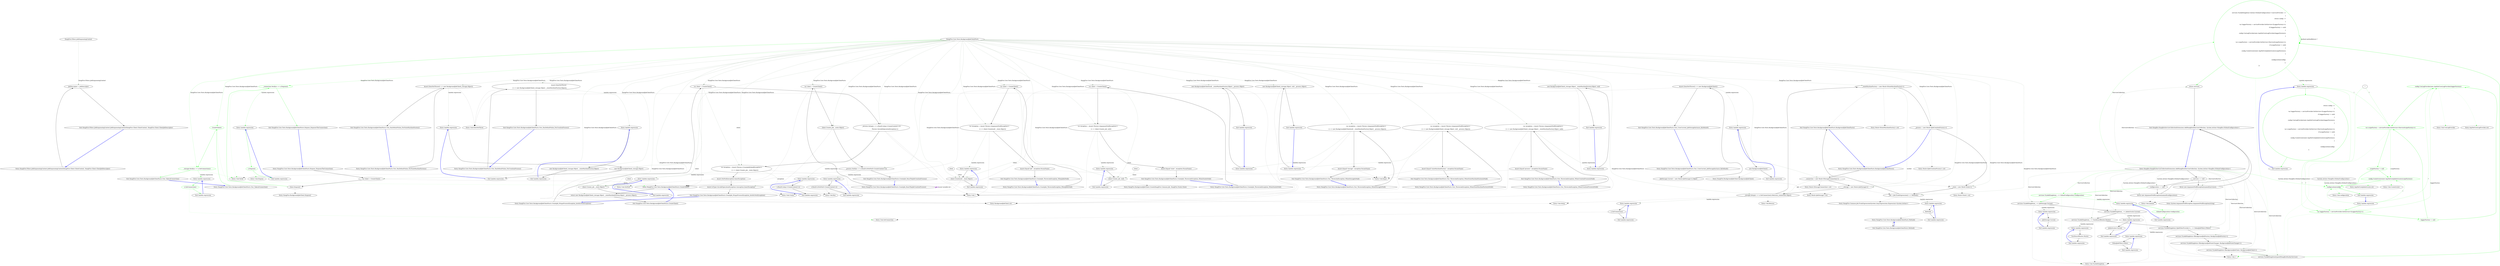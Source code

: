 digraph  {
n3 [label="HangFire.Filters.JobEnqueueingContext", span=""];
n0 [label="Entry HangFire.Filters.JobEnqueueingContext.JobEnqueueingContext(HangFire.Client.ClientContext, HangFire.Client.ClientJobDescriptor)", span="6-6", cluster="HangFire.Filters.JobEnqueueingContext.JobEnqueueingContext(HangFire.Client.ClientContext, HangFire.Client.ClientJobDescriptor)"];
n1 [label="JobDescriptor = jobDescriptor", span="11-11", cluster="HangFire.Filters.JobEnqueueingContext.JobEnqueueingContext(HangFire.Client.ClientContext, HangFire.Client.ClientJobDescriptor)"];
n2 [label="Exit HangFire.Filters.JobEnqueueingContext.JobEnqueueingContext(HangFire.Client.ClientContext, HangFire.Client.ClientJobDescriptor)", span="6-6", cluster="HangFire.Filters.JobEnqueueingContext.JobEnqueueingContext(HangFire.Client.ClientContext, HangFire.Client.ClientJobDescriptor)"];
m0_13 [label="Entry Mock<IStateMachineFactory>.cstr", span="", cluster="Mock<IStateMachineFactory>.cstr", file="HangfireApplicationBuilderExtensions.cs"];
m0_89 [label="Entry HangFire.Core.Tests.BackgroundJobClientFacts.CreateJob_ThrowsAnException_WhenJobIsNull()", span="96-96", cluster="HangFire.Core.Tests.BackgroundJobClientFacts.CreateJob_ThrowsAnException_WhenJobIsNull()", file="HangfireApplicationBuilderExtensions.cs"];
m0_90 [label="var client = CreateClient()", span="98-98", cluster="HangFire.Core.Tests.BackgroundJobClientFacts.CreateJob_ThrowsAnException_WhenJobIsNull()", file="HangfireApplicationBuilderExtensions.cs"];
m0_91 [label="var exception = Assert.Throws<ArgumentNullException>(\r\n                () => client.Create(null, _state.Object))", span="100-101", cluster="HangFire.Core.Tests.BackgroundJobClientFacts.CreateJob_ThrowsAnException_WhenJobIsNull()", file="HangfireApplicationBuilderExtensions.cs"];
m0_92 [label="Assert.Equal(''job'', exception.ParamName)", span="103-103", cluster="HangFire.Core.Tests.BackgroundJobClientFacts.CreateJob_ThrowsAnException_WhenJobIsNull()", file="HangfireApplicationBuilderExtensions.cs"];
m0_93 [label="Exit HangFire.Core.Tests.BackgroundJobClientFacts.CreateJob_ThrowsAnException_WhenJobIsNull()", span="96-96", cluster="HangFire.Core.Tests.BackgroundJobClientFacts.CreateJob_ThrowsAnException_WhenJobIsNull()", file="HangfireApplicationBuilderExtensions.cs"];
m0_49 [label="Entry HangFire.Core.Tests.BackgroundJobClientFacts.Ctor_UsesCurrent_JobStorageInstance_ByDefault()", span="60-60", cluster="HangFire.Core.Tests.BackgroundJobClientFacts.Ctor_UsesCurrent_JobStorageInstance_ByDefault()", file="HangfireApplicationBuilderExtensions.cs"];
m0_50 [label="JobStorage.Current = new Mock<JobStorage>().Object", span="62-62", cluster="HangFire.Core.Tests.BackgroundJobClientFacts.Ctor_UsesCurrent_JobStorageInstance_ByDefault()", file="HangfireApplicationBuilderExtensions.cs"];
m0_51 [label="Assert.DoesNotThrow(() => new BackgroundJobClient())", span="63-63", cluster="HangFire.Core.Tests.BackgroundJobClientFacts.Ctor_UsesCurrent_JobStorageInstance_ByDefault()", file="HangfireApplicationBuilderExtensions.cs"];
m0_52 [label="Exit HangFire.Core.Tests.BackgroundJobClientFacts.Ctor_UsesCurrent_JobStorageInstance_ByDefault()", span="60-60", cluster="HangFire.Core.Tests.BackgroundJobClientFacts.Ctor_UsesCurrent_JobStorageInstance_ByDefault()", file="HangfireApplicationBuilderExtensions.cs"];
m0_30 [label="Entry Unk.Equal", span="", cluster="Unk.Equal", file="HangfireApplicationBuilderExtensions.cs"];
m0_70 [label="Entry HangFire.Core.Tests.BackgroundJobClientFacts.Ctor_TakesAConnection()", span="80-80", cluster="HangFire.Core.Tests.BackgroundJobClientFacts.Ctor_TakesAConnection()", file="HangfireApplicationBuilderExtensions.cs"];
m0_71 [label="CreateClient()", span="82-82", cluster="HangFire.Core.Tests.BackgroundJobClientFacts.Ctor_TakesAConnection()", color=green, community=0, file="HangfireApplicationBuilderExtensions.cs"];
m0_72 [label="_storage.Verify(x => x.GetConnection())", span="83-83", cluster="HangFire.Core.Tests.BackgroundJobClientFacts.Ctor_TakesAConnection()", color=green, community=0, file="HangfireApplicationBuilderExtensions.cs"];
m0_73 [label="Exit HangFire.Core.Tests.BackgroundJobClientFacts.Ctor_TakesAConnection()", span="80-80", cluster="HangFire.Core.Tests.BackgroundJobClientFacts.Ctor_TakesAConnection()", file="HangfireApplicationBuilderExtensions.cs"];
m0_9 [label="Entry Mock<IStorageConnection>.cstr", span="", cluster="Mock<IStorageConnection>.cstr", file="HangfireApplicationBuilderExtensions.cs"];
m0_14 [label="Entry Mock<IJobCreationProcess>.cstr", span="", cluster="Mock<IJobCreationProcess>.cstr", file="HangfireApplicationBuilderExtensions.cs"];
m0_116 [label="Entry HangFire.Core.Tests.BackgroundJobClientFacts.CreateJob_WrapsProcessException_IntoItsOwnException()", span="128-128", cluster="HangFire.Core.Tests.BackgroundJobClientFacts.CreateJob_WrapsProcessException_IntoItsOwnException()", file="HangfireApplicationBuilderExtensions.cs"];
m0_117 [label="var client = CreateClient()", span="130-130", cluster="HangFire.Core.Tests.BackgroundJobClientFacts.CreateJob_WrapsProcessException_IntoItsOwnException()", file="HangfireApplicationBuilderExtensions.cs"];
m0_118 [label="_process.Setup(x => x.Run(It.IsAny<CreateContext>()))\r\n                .Throws<InvalidOperationException>()", span="131-132", cluster="HangFire.Core.Tests.BackgroundJobClientFacts.CreateJob_WrapsProcessException_IntoItsOwnException()", file="HangfireApplicationBuilderExtensions.cs"];
m0_119 [label="var exception = Assert.Throws<CreateJobFailedException>(\r\n                () => client.Create(_job, _state.Object))", span="134-135", cluster="HangFire.Core.Tests.BackgroundJobClientFacts.CreateJob_WrapsProcessException_IntoItsOwnException()", file="HangfireApplicationBuilderExtensions.cs"];
m0_120 [label="Assert.NotNull(exception.InnerException)", span="137-137", cluster="HangFire.Core.Tests.BackgroundJobClientFacts.CreateJob_WrapsProcessException_IntoItsOwnException()", file="HangfireApplicationBuilderExtensions.cs"];
m0_121 [label="Assert.IsType<InvalidOperationException>(exception.InnerException)", span="138-138", cluster="HangFire.Core.Tests.BackgroundJobClientFacts.CreateJob_WrapsProcessException_IntoItsOwnException()", file="HangfireApplicationBuilderExtensions.cs"];
m0_122 [label="Exit HangFire.Core.Tests.BackgroundJobClientFacts.CreateJob_WrapsProcessException_IntoItsOwnException()", span="128-128", cluster="HangFire.Core.Tests.BackgroundJobClientFacts.CreateJob_WrapsProcessException_IntoItsOwnException()", file="HangfireApplicationBuilderExtensions.cs"];
m0_53 [label="Entry Unk.DoesNotThrow", span="", cluster="Unk.DoesNotThrow", file="HangfireApplicationBuilderExtensions.cs"];
m0_115 [label="Entry Unk.Run", span="", cluster="Unk.Run", file="HangfireApplicationBuilderExtensions.cs"];
m0_57 [label="Entry HangFire.BackgroundJobClient.BackgroundJobClient()", span="39-39", cluster="HangFire.BackgroundJobClient.BackgroundJobClient()", file="HangfireApplicationBuilderExtensions.cs"];
m0_106 [label="Entry HangFire.BackgroundJobClient.Create(HangFire.Common.Job, HangFire.States.State)", span="81-81", cluster="HangFire.BackgroundJobClient.Create(HangFire.Common.Job, HangFire.States.State)", file="HangfireApplicationBuilderExtensions.cs"];
m0_98 [label="Entry HangFire.Core.Tests.BackgroundJobClientFacts.CreateJob_ThrowsAnException_WhenStateIsNull()", span="107-107", cluster="HangFire.Core.Tests.BackgroundJobClientFacts.CreateJob_ThrowsAnException_WhenStateIsNull()", file="HangfireApplicationBuilderExtensions.cs"];
m0_99 [label="var client = CreateClient()", span="109-109", cluster="HangFire.Core.Tests.BackgroundJobClientFacts.CreateJob_ThrowsAnException_WhenStateIsNull()", file="HangfireApplicationBuilderExtensions.cs"];
m0_100 [label="var exception = Assert.Throws<ArgumentNullException>(\r\n                () => client.Create(_job, null))", span="111-112", cluster="HangFire.Core.Tests.BackgroundJobClientFacts.CreateJob_ThrowsAnException_WhenStateIsNull()", file="HangfireApplicationBuilderExtensions.cs"];
m0_101 [label="Assert.Equal(''state'', exception.ParamName)", span="114-114", cluster="HangFire.Core.Tests.BackgroundJobClientFacts.CreateJob_ThrowsAnException_WhenStateIsNull()", file="HangfireApplicationBuilderExtensions.cs"];
m0_102 [label="Exit HangFire.Core.Tests.BackgroundJobClientFacts.CreateJob_ThrowsAnException_WhenStateIsNull()", span="107-107", cluster="HangFire.Core.Tests.BackgroundJobClientFacts.CreateJob_ThrowsAnException_WhenStateIsNull()", file="HangfireApplicationBuilderExtensions.cs"];
m0_29 [label="Entry Unk.>", span="", cluster="Unk.>", file="HangfireApplicationBuilderExtensions.cs"];
m0_84 [label="Entry HangFire.BackgroundJobClient.Dispose()", span="103-103", cluster="HangFire.BackgroundJobClient.Dispose()", file="HangfireApplicationBuilderExtensions.cs"];
m0_20 [label="Entry Unk.GetConnection", span="", cluster="Unk.GetConnection", file="HangfireApplicationBuilderExtensions.cs"];
m0_79 [label="Entry HangFire.Core.Tests.BackgroundJobClientFacts.Dispose_DisposesTheConnection()", span="87-87", cluster="HangFire.Core.Tests.BackgroundJobClientFacts.Dispose_DisposesTheConnection()", file="HangfireApplicationBuilderExtensions.cs"];
m0_82 [label="_connection.Verify(x => x.Dispose())", span="92-92", cluster="HangFire.Core.Tests.BackgroundJobClientFacts.Dispose_DisposesTheConnection()", color=green, community=0, file="HangfireApplicationBuilderExtensions.cs"];
m0_81 [label="client.Dispose()", span="90-90", cluster="HangFire.Core.Tests.BackgroundJobClientFacts.Dispose_DisposesTheConnection()", file="HangfireApplicationBuilderExtensions.cs"];
m0_80 [label="var client = CreateClient()", span="89-89", cluster="HangFire.Core.Tests.BackgroundJobClientFacts.Dispose_DisposesTheConnection()", file="HangfireApplicationBuilderExtensions.cs"];
m0_83 [label="Exit HangFire.Core.Tests.BackgroundJobClientFacts.Dispose_DisposesTheConnection()", span="87-87", cluster="HangFire.Core.Tests.BackgroundJobClientFacts.Dispose_DisposesTheConnection()", file="HangfireApplicationBuilderExtensions.cs"];
m0_123 [label="Entry Unk.NotNull", span="", cluster="Unk.NotNull", file="HangfireApplicationBuilderExtensions.cs"];
m0_7 [label="_job = Job.FromExpression(() => Method())", span="29-29", cluster="HangFire.Core.Tests.BackgroundJobClientFacts.BackgroundJobClientFacts()", file="HangfireApplicationBuilderExtensions.cs"];
m0_15 [label="Entry Mock<State>.cstr", span="", cluster="Mock<State>.cstr", file="HangfireApplicationBuilderExtensions.cs"];
m0_11 [label="Entry Unk.Setup", span="", cluster="Unk.Setup", file="HangfireApplicationBuilderExtensions.cs"];
m0_88 [label="Entry Unk.Dispose", span="", cluster="Unk.Dispose", file="HangfireApplicationBuilderExtensions.cs"];
m0_58 [label="Entry HangFire.Core.Tests.BackgroundJobClientFacts.Ctor_HasDefaultValue_ForStateMachineFactory()", span="67-67", cluster="HangFire.Core.Tests.BackgroundJobClientFacts.Ctor_HasDefaultValue_ForStateMachineFactory()", file="HangfireApplicationBuilderExtensions.cs"];
m0_59 [label="Assert.DoesNotThrow(() => new BackgroundJobClient(_storage.Object))", span="69-69", cluster="HangFire.Core.Tests.BackgroundJobClientFacts.Ctor_HasDefaultValue_ForStateMachineFactory()", file="HangfireApplicationBuilderExtensions.cs"];
m0_60 [label="Exit HangFire.Core.Tests.BackgroundJobClientFacts.Ctor_HasDefaultValue_ForStateMachineFactory()", span="67-67", cluster="HangFire.Core.Tests.BackgroundJobClientFacts.Ctor_HasDefaultValue_ForStateMachineFactory()", file="HangfireApplicationBuilderExtensions.cs"];
m0_74 [label="Entry HangFire.Core.Tests.BackgroundJobClientFacts.CreateClient()", span="145-145", cluster="HangFire.Core.Tests.BackgroundJobClientFacts.CreateClient()", file="HangfireApplicationBuilderExtensions.cs"];
m0_131 [label="return new BackgroundJobClient(_storage.Object, _stateMachineFactory.Object, _process.Object);", span="147-147", cluster="HangFire.Core.Tests.BackgroundJobClientFacts.CreateClient()", file="HangfireApplicationBuilderExtensions.cs"];
m0_132 [label="Exit HangFire.Core.Tests.BackgroundJobClientFacts.CreateClient()", span="145-145", cluster="HangFire.Core.Tests.BackgroundJobClientFacts.CreateClient()", file="HangfireApplicationBuilderExtensions.cs"];
m0_64 [label="Entry HangFire.Core.Tests.BackgroundJobClientFacts.Ctor_HasDefaultValue_ForCreationProcess()", span="73-73", cluster="HangFire.Core.Tests.BackgroundJobClientFacts.Ctor_HasDefaultValue_ForCreationProcess()", file="HangfireApplicationBuilderExtensions.cs"];
m0_65 [label="Assert.DoesNotThrow(\r\n                () => new BackgroundJobClient(_storage.Object, _stateMachineFactory.Object))", span="75-76", cluster="HangFire.Core.Tests.BackgroundJobClientFacts.Ctor_HasDefaultValue_ForCreationProcess()", file="HangfireApplicationBuilderExtensions.cs"];
m0_66 [label="Exit HangFire.Core.Tests.BackgroundJobClientFacts.Ctor_HasDefaultValue_ForCreationProcess()", span="73-73", cluster="HangFire.Core.Tests.BackgroundJobClientFacts.Ctor_HasDefaultValue_ForCreationProcess()", file="HangfireApplicationBuilderExtensions.cs"];
m0_54 [label="Entry lambda expression", span="63-63", cluster="lambda expression", file="HangfireApplicationBuilderExtensions.cs"];
m0_76 [label="Entry lambda expression", span="83-83", cluster="lambda expression", file="HangfireApplicationBuilderExtensions.cs"];
m0_77 [label="x.GetConnection()", span="83-83", cluster="lambda expression", color=green, community=0, file="HangfireApplicationBuilderExtensions.cs"];
m0_78 [label="Exit lambda expression", span="83-83", cluster="lambda expression", file="HangfireApplicationBuilderExtensions.cs"];
m0_85 [label="Entry lambda expression", span="92-92", cluster="lambda expression", file="HangfireApplicationBuilderExtensions.cs"];
m0_86 [label="x.Dispose()", span="92-92", cluster="lambda expression", color=green, community=0, file="HangfireApplicationBuilderExtensions.cs"];
m0_87 [label="Exit lambda expression", span="92-92", cluster="lambda expression", file="HangfireApplicationBuilderExtensions.cs"];
m0_32 [label="new BackgroundJobClient(null, _stateMachineFactory.Object, _process.Object)", span="36-36", cluster="lambda expression", file="HangfireApplicationBuilderExtensions.cs"];
m0_40 [label="new BackgroundJobClient(_storage.Object, null, _process.Object)", span="45-45", cluster="lambda expression", file="HangfireApplicationBuilderExtensions.cs"];
m0_47 [label="new BackgroundJobClient(_storage.Object, _stateMachineFactory.Object, null)", span="54-54", cluster="lambda expression", file="HangfireApplicationBuilderExtensions.cs"];
m0_62 [label="new BackgroundJobClient(_storage.Object)", span="69-69", cluster="lambda expression", file="HangfireApplicationBuilderExtensions.cs"];
m0_68 [label="new BackgroundJobClient(_storage.Object, _stateMachineFactory.Object)", span="76-76", cluster="lambda expression", file="HangfireApplicationBuilderExtensions.cs"];
m0_95 [label="client.Create(null, _state.Object)", span="101-101", cluster="lambda expression", file="HangfireApplicationBuilderExtensions.cs"];
m0_104 [label="client.Create(_job, null)", span="112-112", cluster="lambda expression", file="HangfireApplicationBuilderExtensions.cs"];
m0_128 [label="client.Create(_job, _state.Object)", span="135-135", cluster="lambda expression", file="HangfireApplicationBuilderExtensions.cs"];
m0_18 [label="x.GetConnection()", span="23-23", cluster="lambda expression", file="HangfireApplicationBuilderExtensions.cs"];
m0_17 [label="Entry lambda expression", span="23-23", cluster="lambda expression", file="HangfireApplicationBuilderExtensions.cs"];
m0_21 [label="Entry lambda expression", span="29-29", cluster="lambda expression", file="HangfireApplicationBuilderExtensions.cs"];
m0_31 [label="Entry lambda expression", span="36-36", cluster="lambda expression", file="HangfireApplicationBuilderExtensions.cs"];
m0_33 [label="Exit lambda expression", span="36-36", cluster="lambda expression", file="HangfireApplicationBuilderExtensions.cs"];
m0_39 [label="Entry lambda expression", span="45-45", cluster="lambda expression", file="HangfireApplicationBuilderExtensions.cs"];
m0_41 [label="Exit lambda expression", span="45-45", cluster="lambda expression", file="HangfireApplicationBuilderExtensions.cs"];
m0_46 [label="Entry lambda expression", span="54-54", cluster="lambda expression", file="HangfireApplicationBuilderExtensions.cs"];
m0_48 [label="Exit lambda expression", span="54-54", cluster="lambda expression", file="HangfireApplicationBuilderExtensions.cs"];
m0_61 [label="Entry lambda expression", span="69-69", cluster="lambda expression", file="HangfireApplicationBuilderExtensions.cs"];
m0_63 [label="Exit lambda expression", span="69-69", cluster="lambda expression", file="HangfireApplicationBuilderExtensions.cs"];
m0_67 [label="Entry lambda expression", span="76-76", cluster="lambda expression", file="HangfireApplicationBuilderExtensions.cs"];
m0_69 [label="Exit lambda expression", span="76-76", cluster="lambda expression", file="HangfireApplicationBuilderExtensions.cs"];
m0_94 [label="Entry lambda expression", span="101-101", cluster="lambda expression", file="HangfireApplicationBuilderExtensions.cs"];
m0_96 [label="Exit lambda expression", span="101-101", cluster="lambda expression", file="HangfireApplicationBuilderExtensions.cs"];
m0_103 [label="Entry lambda expression", span="112-112", cluster="lambda expression", file="HangfireApplicationBuilderExtensions.cs"];
m0_105 [label="Exit lambda expression", span="112-112", cluster="lambda expression", file="HangfireApplicationBuilderExtensions.cs"];
m0_112 [label="Entry lambda expression", span="124-124", cluster="lambda expression", file="HangfireApplicationBuilderExtensions.cs"];
m0_124 [label="Entry lambda expression", span="131-131", cluster="lambda expression", file="HangfireApplicationBuilderExtensions.cs"];
m0_127 [label="Entry lambda expression", span="135-135", cluster="lambda expression", file="HangfireApplicationBuilderExtensions.cs"];
m0_129 [label="Exit lambda expression", span="135-135", cluster="lambda expression", file="HangfireApplicationBuilderExtensions.cs"];
m0_19 [label="Exit lambda expression", span="23-23", cluster="lambda expression", file="HangfireApplicationBuilderExtensions.cs"];
m0_23 [label="Exit lambda expression", span="29-29", cluster="lambda expression", file="HangfireApplicationBuilderExtensions.cs"];
m0_22 [label="Method()", span="29-29", cluster="lambda expression", file="HangfireApplicationBuilderExtensions.cs"];
m0_113 [label="x.Run(It.IsNotNull<CreateContext>())", span="124-124", cluster="lambda expression", file="HangfireApplicationBuilderExtensions.cs"];
m0_125 [label="x.Run(It.IsAny<CreateContext>())", span="131-131", cluster="lambda expression", file="HangfireApplicationBuilderExtensions.cs"];
m0_114 [label="Exit lambda expression", span="124-124", cluster="lambda expression", file="HangfireApplicationBuilderExtensions.cs"];
m0_126 [label="Exit lambda expression", span="131-131", cluster="lambda expression", file="HangfireApplicationBuilderExtensions.cs"];
m0_55 [label="new BackgroundJobClient()", span="63-63", cluster="lambda expression", file="HangfireApplicationBuilderExtensions.cs"];
m0_56 [label="Exit lambda expression", span="63-63", cluster="lambda expression", file="HangfireApplicationBuilderExtensions.cs"];
m0_42 [label="Entry HangFire.Core.Tests.BackgroundJobClientFacts.Ctor_ThrowsAnException_WhenCreationProcessIsNull()", span="51-51", cluster="HangFire.Core.Tests.BackgroundJobClientFacts.Ctor_ThrowsAnException_WhenCreationProcessIsNull()", file="HangfireApplicationBuilderExtensions.cs"];
m0_43 [label="var exception = Assert.Throws<ArgumentNullException>(\r\n                () => new BackgroundJobClient(_storage.Object, _stateMachineFactory.Object, null))", span="53-54", cluster="HangFire.Core.Tests.BackgroundJobClientFacts.Ctor_ThrowsAnException_WhenCreationProcessIsNull()", file="HangfireApplicationBuilderExtensions.cs"];
m0_44 [label="Assert.Equal(''process'', exception.ParamName)", span="56-56", cluster="HangFire.Core.Tests.BackgroundJobClientFacts.Ctor_ThrowsAnException_WhenCreationProcessIsNull()", file="HangfireApplicationBuilderExtensions.cs"];
m0_45 [label="Exit HangFire.Core.Tests.BackgroundJobClientFacts.Ctor_ThrowsAnException_WhenCreationProcessIsNull()", span="51-51", cluster="HangFire.Core.Tests.BackgroundJobClientFacts.Ctor_ThrowsAnException_WhenCreationProcessIsNull()", file="HangfireApplicationBuilderExtensions.cs"];
m0_24 [label="Entry HangFire.Core.Tests.BackgroundJobClientFacts.Method()", span="141-141", cluster="HangFire.Core.Tests.BackgroundJobClientFacts.Method()", file="HangfireApplicationBuilderExtensions.cs"];
m0_130 [label="Exit HangFire.Core.Tests.BackgroundJobClientFacts.Method()", span="141-141", cluster="HangFire.Core.Tests.BackgroundJobClientFacts.Method()", file="HangfireApplicationBuilderExtensions.cs"];
m0_25 [label="Entry HangFire.Core.Tests.BackgroundJobClientFacts.Ctor_ThrowsAnException_WhenStorageIsNull()", span="33-33", cluster="HangFire.Core.Tests.BackgroundJobClientFacts.Ctor_ThrowsAnException_WhenStorageIsNull()", file="HangfireApplicationBuilderExtensions.cs"];
m0_26 [label="var exception = Assert.Throws<ArgumentNullException>(\r\n                () => new BackgroundJobClient(null, _stateMachineFactory.Object, _process.Object))", span="35-36", cluster="HangFire.Core.Tests.BackgroundJobClientFacts.Ctor_ThrowsAnException_WhenStorageIsNull()", file="HangfireApplicationBuilderExtensions.cs"];
m0_27 [label="Assert.Equal(''storage'', exception.ParamName)", span="38-38", cluster="HangFire.Core.Tests.BackgroundJobClientFacts.Ctor_ThrowsAnException_WhenStorageIsNull()", file="HangfireApplicationBuilderExtensions.cs"];
m0_28 [label="Exit HangFire.Core.Tests.BackgroundJobClientFacts.Ctor_ThrowsAnException_WhenStorageIsNull()", span="33-33", cluster="HangFire.Core.Tests.BackgroundJobClientFacts.Ctor_ThrowsAnException_WhenStorageIsNull()", file="HangfireApplicationBuilderExtensions.cs"];
m0_8 [label="Exit HangFire.Core.Tests.BackgroundJobClientFacts.BackgroundJobClientFacts()", span="19-19", cluster="HangFire.Core.Tests.BackgroundJobClientFacts.BackgroundJobClientFacts()", file="HangfireApplicationBuilderExtensions.cs"];
m0_0 [label="Entry HangFire.Core.Tests.BackgroundJobClientFacts.BackgroundJobClientFacts()", span="19-19", cluster="HangFire.Core.Tests.BackgroundJobClientFacts.BackgroundJobClientFacts()", file="HangfireApplicationBuilderExtensions.cs"];
m0_1 [label="_connection = new Mock<IStorageConnection>()", span="21-21", cluster="HangFire.Core.Tests.BackgroundJobClientFacts.BackgroundJobClientFacts()", file="HangfireApplicationBuilderExtensions.cs"];
m0_2 [label="_storage = new Mock<JobStorage>()", span="22-22", cluster="HangFire.Core.Tests.BackgroundJobClientFacts.BackgroundJobClientFacts()", file="HangfireApplicationBuilderExtensions.cs"];
m0_3 [label="_storage.Setup(x => x.GetConnection()).Returns(_connection.Object)", span="23-23", cluster="HangFire.Core.Tests.BackgroundJobClientFacts.BackgroundJobClientFacts()", file="HangfireApplicationBuilderExtensions.cs"];
m0_4 [label="_stateMachineFactory = new Mock<IStateMachineFactory>()", span="25-25", cluster="HangFire.Core.Tests.BackgroundJobClientFacts.BackgroundJobClientFacts()", file="HangfireApplicationBuilderExtensions.cs"];
m0_5 [label="_process = new Mock<IJobCreationProcess>()", span="27-27", cluster="HangFire.Core.Tests.BackgroundJobClientFacts.BackgroundJobClientFacts()", file="HangfireApplicationBuilderExtensions.cs"];
m0_35 [label="Entry HangFire.Core.Tests.BackgroundJobClientFacts.Ctor_ThrowsAnException_WhenStateMachineFactoryIsNull()", span="42-42", cluster="HangFire.Core.Tests.BackgroundJobClientFacts.Ctor_ThrowsAnException_WhenStateMachineFactoryIsNull()", file="HangfireApplicationBuilderExtensions.cs"];
m0_36 [label="var exception = Assert.Throws<ArgumentNullException>(\r\n                () => new BackgroundJobClient(_storage.Object, null, _process.Object))", span="44-45", cluster="HangFire.Core.Tests.BackgroundJobClientFacts.Ctor_ThrowsAnException_WhenStateMachineFactoryIsNull()", file="HangfireApplicationBuilderExtensions.cs"];
m0_37 [label="Assert.Equal(''stateMachineFactory'', exception.ParamName)", span="47-47", cluster="HangFire.Core.Tests.BackgroundJobClientFacts.Ctor_ThrowsAnException_WhenStateMachineFactoryIsNull()", file="HangfireApplicationBuilderExtensions.cs"];
m0_38 [label="Exit HangFire.Core.Tests.BackgroundJobClientFacts.Ctor_ThrowsAnException_WhenStateMachineFactoryIsNull()", span="42-42", cluster="HangFire.Core.Tests.BackgroundJobClientFacts.Ctor_ThrowsAnException_WhenStateMachineFactoryIsNull()", file="HangfireApplicationBuilderExtensions.cs"];
m0_107 [label="Entry HangFire.Core.Tests.BackgroundJobClientFacts.CreateJob_RunsTheJobCreationProcess()", span="118-118", cluster="HangFire.Core.Tests.BackgroundJobClientFacts.CreateJob_RunsTheJobCreationProcess()", file="HangfireApplicationBuilderExtensions.cs"];
m0_108 [label="var client = CreateClient()", span="120-120", cluster="HangFire.Core.Tests.BackgroundJobClientFacts.CreateJob_RunsTheJobCreationProcess()", file="HangfireApplicationBuilderExtensions.cs"];
m0_109 [label="client.Create(_job, _state.Object)", span="122-122", cluster="HangFire.Core.Tests.BackgroundJobClientFacts.CreateJob_RunsTheJobCreationProcess()", file="HangfireApplicationBuilderExtensions.cs"];
m0_110 [label="_process.Verify(x => x.Run(It.IsNotNull<CreateContext>()))", span="124-124", cluster="HangFire.Core.Tests.BackgroundJobClientFacts.CreateJob_RunsTheJobCreationProcess()", file="HangfireApplicationBuilderExtensions.cs"];
m0_111 [label="Exit HangFire.Core.Tests.BackgroundJobClientFacts.CreateJob_RunsTheJobCreationProcess()", span="118-118", cluster="HangFire.Core.Tests.BackgroundJobClientFacts.CreateJob_RunsTheJobCreationProcess()", file="HangfireApplicationBuilderExtensions.cs"];
m0_16 [label="Entry HangFire.Common.Job.FromExpression(System.Linq.Expressions.Expression<System.Action>)", span="125-125", cluster="HangFire.Common.Job.FromExpression(System.Linq.Expressions.Expression<System.Action>)", file="HangfireApplicationBuilderExtensions.cs"];
m0_12 [label="Entry Unk.Returns", span="", cluster="Unk.Returns", file="HangfireApplicationBuilderExtensions.cs"];
m0_34 [label="Entry BackgroundJobClient.cstr", span="", cluster="BackgroundJobClient.cstr", file="HangfireApplicationBuilderExtensions.cs"];
m0_6 [label="_state = new Mock<State>()", span="28-28", cluster="HangFire.Core.Tests.BackgroundJobClientFacts.BackgroundJobClientFacts()", file="HangfireApplicationBuilderExtensions.cs"];
m0_97 [label="Entry Unk.Create", span="", cluster="Unk.Create", file="HangfireApplicationBuilderExtensions.cs"];
m0_75 [label="Entry Unk.Verify", span="", cluster="Unk.Verify", file="HangfireApplicationBuilderExtensions.cs"];
m0_10 [label="Entry Mock<JobStorage>.cstr", span="", cluster="Mock<JobStorage>.cstr", file="HangfireApplicationBuilderExtensions.cs"];
m0_133 [label="HangFire.Core.Tests.BackgroundJobClientFacts", span="", file="HangfireApplicationBuilderExtensions.cs"];
m0_134 [label=client, span="", file="HangfireApplicationBuilderExtensions.cs"];
m0_135 [label=client, span="", file="HangfireApplicationBuilderExtensions.cs"];
m0_136 [label=client, span="", file="HangfireApplicationBuilderExtensions.cs"];
m2_48 [label="Entry AspNetCoreLogProvider.cstr", span="", cluster="AspNetCoreLogProvider.cstr", file="HangfireServiceCollectionExtensions.cs"];
m2_49 [label="Entry Unk.UseLogProvider", span="", cluster="Unk.UseLogProvider", file="HangfireServiceCollectionExtensions.cs"];
m2_17 [label="Entry System.ArgumentNullException.ArgumentNullException(string)", span="0-0", cluster="System.ArgumentNullException.ArgumentNullException(string)", file="HangfireServiceCollectionExtensions.cs"];
m2_20 [label="Entry Unk.>", span="", cluster="Unk.>", file="HangfireServiceCollectionExtensions.cs"];
m2_52 [label="Entry Unk.configuration", span="", cluster="Unk.configuration", file="HangfireServiceCollectionExtensions.cs"];
m2_50 [label="Entry AspNetCoreJobActivator.cstr", span="", cluster="AspNetCoreJobActivator.cstr", file="HangfireServiceCollectionExtensions.cs"];
m2_0 [label="Entry Hangfire.HangfireServiceCollectionExtensions.AddHangfire(IServiceCollection, System.Action<Hangfire.IGlobalConfiguration>)", span="32-32", cluster="Hangfire.HangfireServiceCollectionExtensions.AddHangfire(IServiceCollection, System.Action<Hangfire.IGlobalConfiguration>)", file="HangfireServiceCollectionExtensions.cs"];
m2_5 [label="services.TryAddSingleton(_ => GlobalConfiguration.Configuration)", span="39-39", cluster="Hangfire.HangfireServiceCollectionExtensions.AddHangfire(IServiceCollection, System.Action<Hangfire.IGlobalConfiguration>)", color=green, community=0, file="HangfireServiceCollectionExtensions.cs"];
m2_3 [label="configuration == null", span="37-37", cluster="Hangfire.HangfireServiceCollectionExtensions.AddHangfire(IServiceCollection, System.Action<Hangfire.IGlobalConfiguration>)", file="HangfireServiceCollectionExtensions.cs"];
m2_6 [label="services.TryAddSingleton(_ => JobStorage.Current)", span="40-40", cluster="Hangfire.HangfireServiceCollectionExtensions.AddHangfire(IServiceCollection, System.Action<Hangfire.IGlobalConfiguration>)", file="HangfireServiceCollectionExtensions.cs"];
m2_14 [label="services.TryAddSingleton<Action<IGlobalConfiguration>>(serviceProvider =>\r\n            {\r\n                return config =>\r\n                {\r\n                    var loggerFactory = serviceProvider.GetService<ILoggerFactory>();\r\n                    if (loggerFactory != null)\r\n                    {\r\n                        config.UseLogProvider(new AspNetCoreLogProvider(loggerFactory));\r\n                    }\r\n\r\n                    var scopeFactory = serviceProvider.GetService<IServiceScopeFactory>();\r\n                    if (scopeFactory != null)\r\n                    {\r\n                        config.UseActivator(new AspNetCoreJobActivator(scopeFactory));\r\n                    }\r\n\r\n                    configuration(config);\r\n                };\r\n            })", span="51-69", cluster="Hangfire.HangfireServiceCollectionExtensions.AddHangfire(IServiceCollection, System.Action<Hangfire.IGlobalConfiguration>)", color=green, community=0, file="HangfireServiceCollectionExtensions.cs"];
m2_13 [label="services.TryAddSingleton(typeof(HangfireMarkerService))", span="49-49", cluster="Hangfire.HangfireServiceCollectionExtensions.AddHangfire(IServiceCollection, System.Action<Hangfire.IGlobalConfiguration>)", file="HangfireServiceCollectionExtensions.cs"];
m2_15 [label="return services;", span="71-71", cluster="Hangfire.HangfireServiceCollectionExtensions.AddHangfire(IServiceCollection, System.Action<Hangfire.IGlobalConfiguration>)", file="HangfireServiceCollectionExtensions.cs"];
m2_1 [label="services == null", span="36-36", cluster="Hangfire.HangfireServiceCollectionExtensions.AddHangfire(IServiceCollection, System.Action<Hangfire.IGlobalConfiguration>)", file="HangfireServiceCollectionExtensions.cs"];
m2_2 [label="throw new ArgumentNullException(nameof(services));", span="36-36", cluster="Hangfire.HangfireServiceCollectionExtensions.AddHangfire(IServiceCollection, System.Action<Hangfire.IGlobalConfiguration>)", file="HangfireServiceCollectionExtensions.cs"];
m2_4 [label="throw new ArgumentNullException(nameof(configuration));", span="37-37", cluster="Hangfire.HangfireServiceCollectionExtensions.AddHangfire(IServiceCollection, System.Action<Hangfire.IGlobalConfiguration>)", file="HangfireServiceCollectionExtensions.cs"];
m2_7 [label="services.TryAddSingleton(_ => JobActivator.Current)", span="41-41", cluster="Hangfire.HangfireServiceCollectionExtensions.AddHangfire(IServiceCollection, System.Action<Hangfire.IGlobalConfiguration>)", file="HangfireServiceCollectionExtensions.cs"];
m2_8 [label="services.TryAddSingleton(_ => DashboardRoutes.Routes)", span="42-42", cluster="Hangfire.HangfireServiceCollectionExtensions.AddHangfire(IServiceCollection, System.Action<Hangfire.IGlobalConfiguration>)", file="HangfireServiceCollectionExtensions.cs"];
m2_9 [label="services.TryAddSingleton<IJobFilterProvider>(_ => GlobalJobFilters.Filters)", span="43-43", cluster="Hangfire.HangfireServiceCollectionExtensions.AddHangfire(IServiceCollection, System.Action<Hangfire.IGlobalConfiguration>)", file="HangfireServiceCollectionExtensions.cs"];
m2_10 [label="services.TryAddSingleton<IBackgroundJobFactory, BackgroundJobFactory>()", span="45-45", cluster="Hangfire.HangfireServiceCollectionExtensions.AddHangfire(IServiceCollection, System.Action<Hangfire.IGlobalConfiguration>)", file="HangfireServiceCollectionExtensions.cs"];
m2_11 [label="services.TryAddSingleton<IBackgroundJobStateChanger, BackgroundJobStateChanger>()", span="46-46", cluster="Hangfire.HangfireServiceCollectionExtensions.AddHangfire(IServiceCollection, System.Action<Hangfire.IGlobalConfiguration>)", file="HangfireServiceCollectionExtensions.cs"];
m2_12 [label="services.TryAddSingleton<IBackgroundJobClient, BackgroundJobClient>()", span="47-47", cluster="Hangfire.HangfireServiceCollectionExtensions.AddHangfire(IServiceCollection, System.Action<Hangfire.IGlobalConfiguration>)", file="HangfireServiceCollectionExtensions.cs"];
m2_16 [label="Exit Hangfire.HangfireServiceCollectionExtensions.AddHangfire(IServiceCollection, System.Action<Hangfire.IGlobalConfiguration>)", span="32-32", cluster="Hangfire.HangfireServiceCollectionExtensions.AddHangfire(IServiceCollection, System.Action<Hangfire.IGlobalConfiguration>)", file="HangfireServiceCollectionExtensions.cs"];
m2_19 [label="Entry Unk.TryAddSingleton", span="", cluster="Unk.TryAddSingleton", file="HangfireServiceCollectionExtensions.cs"];
m2_18 [label="Entry Unk.nameof", span="", cluster="Unk.nameof", file="HangfireServiceCollectionExtensions.cs"];
m2_51 [label="Entry Unk.UseActivator", span="", cluster="Unk.UseActivator", file="HangfireServiceCollectionExtensions.cs"];
m2_33 [label="Entry lambda expression", span="43-43", cluster="lambda expression", file="HangfireServiceCollectionExtensions.cs"];
m2_21 [label="Entry lambda expression", span="39-39", cluster="lambda expression", file="HangfireServiceCollectionExtensions.cs"];
m2_36 [label="Entry lambda expression", span="51-69", cluster="lambda expression", file="HangfireServiceCollectionExtensions.cs"];
m2_46 [label="configuration(config)", span="67-67", cluster="lambda expression", color=green, community=0, file="HangfireServiceCollectionExtensions.cs"];
m2_39 [label="Entry lambda expression", span="53-68", cluster="lambda expression", file="HangfireServiceCollectionExtensions.cs"];
m2_45 [label="config.UseActivator(new AspNetCoreJobActivator(scopeFactory))", span="64-64", cluster="lambda expression", color=green, community=0, file="HangfireServiceCollectionExtensions.cs"];
m2_44 [label="scopeFactory != null", span="62-62", cluster="lambda expression", color=green, community=0, file="HangfireServiceCollectionExtensions.cs"];
m2_47 [label="Exit lambda expression", span="53-68", cluster="lambda expression", file="HangfireServiceCollectionExtensions.cs"];
m2_22 [label="GlobalConfiguration.Configuration", span="39-39", cluster="lambda expression", color=green, community=0, file="HangfireServiceCollectionExtensions.cs"];
m2_23 [label="Exit lambda expression", span="39-39", cluster="lambda expression", file="HangfireServiceCollectionExtensions.cs"];
m2_37 [label="return config =>\r\n                {\r\n                    var loggerFactory = serviceProvider.GetService<ILoggerFactory>();\r\n                    if (loggerFactory != null)\r\n                    {\r\n                        config.UseLogProvider(new AspNetCoreLogProvider(loggerFactory));\r\n                    }\r\n\r\n                    var scopeFactory = serviceProvider.GetService<IServiceScopeFactory>();\r\n                    if (scopeFactory != null)\r\n                    {\r\n                        config.UseActivator(new AspNetCoreJobActivator(scopeFactory));\r\n                    }\r\n\r\n                    configuration(config);\r\n                };", span="53-68", cluster="lambda expression", color=green, community=0, file="HangfireServiceCollectionExtensions.cs"];
m2_38 [label="Exit lambda expression", span="51-69", cluster="lambda expression", file="HangfireServiceCollectionExtensions.cs"];
m2_40 [label="var loggerFactory = serviceProvider.GetService<ILoggerFactory>()", span="55-55", cluster="lambda expression", color=green, community=0, file="HangfireServiceCollectionExtensions.cs"];
m2_41 [label="loggerFactory != null", span="56-56", cluster="lambda expression", color=green, community=0, file="HangfireServiceCollectionExtensions.cs"];
m2_42 [label="config.UseLogProvider(new AspNetCoreLogProvider(loggerFactory))", span="58-58", cluster="lambda expression", color=green, community=0, file="HangfireServiceCollectionExtensions.cs"];
m2_43 [label="var scopeFactory = serviceProvider.GetService<IServiceScopeFactory>()", span="61-61", cluster="lambda expression", color=green, community=0, file="HangfireServiceCollectionExtensions.cs"];
m2_24 [label="Entry lambda expression", span="40-40", cluster="lambda expression", file="HangfireServiceCollectionExtensions.cs"];
m2_27 [label="Entry lambda expression", span="41-41", cluster="lambda expression", file="HangfireServiceCollectionExtensions.cs"];
m2_30 [label="Entry lambda expression", span="42-42", cluster="lambda expression", file="HangfireServiceCollectionExtensions.cs"];
m2_26 [label="Exit lambda expression", span="40-40", cluster="lambda expression", file="HangfireServiceCollectionExtensions.cs"];
m2_25 [label="JobStorage.Current", span="40-40", cluster="lambda expression", file="HangfireServiceCollectionExtensions.cs"];
m2_29 [label="Exit lambda expression", span="41-41", cluster="lambda expression", file="HangfireServiceCollectionExtensions.cs"];
m2_28 [label="JobActivator.Current", span="41-41", cluster="lambda expression", file="HangfireServiceCollectionExtensions.cs"];
m2_32 [label="Exit lambda expression", span="42-42", cluster="lambda expression", file="HangfireServiceCollectionExtensions.cs"];
m2_31 [label="DashboardRoutes.Routes", span="42-42", cluster="lambda expression", file="HangfireServiceCollectionExtensions.cs"];
m2_34 [label="GlobalJobFilters.Filters", span="43-43", cluster="lambda expression", file="HangfireServiceCollectionExtensions.cs"];
m2_35 [label="Exit lambda expression", span="43-43", cluster="lambda expression", file="HangfireServiceCollectionExtensions.cs"];
m2_53 [label="System.Action<Hangfire.IGlobalConfiguration>", span="", file="HangfireServiceCollectionExtensions.cs"];
m2_54 [label="?", span="", file="HangfireServiceCollectionExtensions.cs"];
n3 -> n1  [key=1, style=dashed, color=darkseagreen4, label="HangFire.Filters.JobEnqueueingContext"];
n0 -> n1  [key=0, style=solid];
n1 -> n2  [key=0, style=solid];
n2 -> n0  [key=0, style=bold, color=blue];
m0_89 -> m0_90  [key=0, style=solid];
m0_90 -> m0_74  [key=2, style=dotted];
m0_90 -> m0_91  [key=0, style=solid];
m0_90 -> m0_95  [key=1, style=dashed, color=darkseagreen4, label=client];
m0_91 -> m0_92  [key=0, style=solid];
m0_91 -> m0_29  [key=2, style=dotted];
m0_91 -> m0_94  [key=1, style=dashed, color=darkseagreen4, label="lambda expression"];
m0_92 -> m0_93  [key=0, style=solid];
m0_92 -> m0_30  [key=2, style=dotted];
m0_93 -> m0_89  [key=0, style=bold, color=blue];
m0_49 -> m0_50  [key=0, style=solid];
m0_50 -> m0_10  [key=2, style=dotted];
m0_50 -> m0_51  [key=0, style=solid];
m0_51 -> m0_53  [key=2, style=dotted];
m0_51 -> m0_52  [key=0, style=solid];
m0_51 -> m0_54  [key=1, style=dashed, color=darkseagreen4, label="lambda expression"];
m0_52 -> m0_49  [key=0, style=bold, color=blue];
m0_70 -> m0_71  [key=0, style=solid, color=green];
m0_71 -> m0_72  [key=0, style=solid, color=green];
m0_71 -> m0_74  [key=2, style=dotted, color=green];
m0_72 -> m0_73  [key=0, style=solid, color=green];
m0_72 -> m0_75  [key=2, style=dotted, color=green];
m0_72 -> m0_76  [key=1, style=dashed, color=green, label="lambda expression"];
m0_73 -> m0_70  [key=0, style=bold, color=blue];
m0_116 -> m0_117  [key=0, style=solid];
m0_117 -> m0_74  [key=2, style=dotted];
m0_117 -> m0_118  [key=0, style=solid];
m0_117 -> m0_119  [key=1, style=dashed, color=darkseagreen4, label=client];
m0_117 -> m0_128  [key=1, style=dashed, color=darkseagreen4, label=client];
m0_118 -> m0_119  [key=0, style=solid];
m0_118 -> m0_11  [key=2, style=dotted];
m0_118 -> m0_29  [key=2, style=dotted];
m0_118 -> m0_124  [key=1, style=dashed, color=darkseagreen4, label="lambda expression"];
m0_119 -> m0_120  [key=0, style=solid];
m0_119 -> m0_29  [key=2, style=dotted];
m0_119 -> m0_127  [key=1, style=dashed, color=darkseagreen4, label="lambda expression"];
m0_119 -> m0_121  [key=1, style=dashed, color=darkseagreen4, label=exception];
m0_120 -> m0_121  [key=0, style=solid];
m0_120 -> m0_123  [key=2, style=dotted];
m0_121 -> m0_29  [key=2, style=dotted];
m0_121 -> m0_122  [key=0, style=solid];
m0_122 -> m0_116  [key=0, style=bold, color=blue];
m0_98 -> m0_99  [key=0, style=solid];
m0_99 -> m0_74  [key=2, style=dotted];
m0_99 -> m0_100  [key=0, style=solid];
m0_99 -> m0_104  [key=1, style=dashed, color=darkseagreen4, label=client];
m0_100 -> m0_101  [key=0, style=solid];
m0_100 -> m0_29  [key=2, style=dotted];
m0_100 -> m0_103  [key=1, style=dashed, color=darkseagreen4, label="lambda expression"];
m0_101 -> m0_102  [key=0, style=solid];
m0_101 -> m0_30  [key=2, style=dotted];
m0_102 -> m0_98  [key=0, style=bold, color=blue];
m0_79 -> m0_80  [key=0, style=solid];
m0_82 -> m0_83  [key=0, style=solid, color=green];
m0_82 -> m0_75  [key=2, style=dotted, color=green];
m0_82 -> m0_85  [key=1, style=dashed, color=green, label="lambda expression"];
m0_81 -> m0_82  [key=0, style=solid, color=green];
m0_81 -> m0_84  [key=2, style=dotted];
m0_80 -> m0_74  [key=2, style=dotted];
m0_80 -> m0_81  [key=0, style=solid];
m0_83 -> m0_79  [key=0, style=bold, color=blue];
m0_7 -> m0_8  [key=0, style=solid];
m0_7 -> m0_16  [key=2, style=dotted];
m0_7 -> m0_21  [key=1, style=dashed, color=darkseagreen4, label="lambda expression"];
m0_58 -> m0_59  [key=0, style=solid];
m0_59 -> m0_60  [key=0, style=solid];
m0_59 -> m0_53  [key=2, style=dotted];
m0_59 -> m0_61  [key=1, style=dashed, color=darkseagreen4, label="lambda expression"];
m0_60 -> m0_58  [key=0, style=bold, color=blue];
m0_74 -> m0_131  [key=0, style=solid];
m0_131 -> m0_132  [key=0, style=solid];
m0_131 -> m0_34  [key=2, style=dotted];
m0_132 -> m0_74  [key=0, style=bold, color=blue];
m0_64 -> m0_65  [key=0, style=solid];
m0_65 -> m0_66  [key=0, style=solid];
m0_65 -> m0_53  [key=2, style=dotted];
m0_65 -> m0_67  [key=1, style=dashed, color=darkseagreen4, label="lambda expression"];
m0_66 -> m0_64  [key=0, style=bold, color=blue];
m0_54 -> m0_55  [key=0, style=solid];
m0_76 -> m0_77  [key=0, style=solid, color=green];
m0_77 -> m0_78  [key=0, style=solid, color=green];
m0_77 -> m0_20  [key=2, style=dotted, color=green];
m0_78 -> m0_76  [key=0, style=bold, color=blue];
m0_85 -> m0_86  [key=0, style=solid, color=green];
m0_86 -> m0_87  [key=0, style=solid, color=green];
m0_86 -> m0_88  [key=2, style=dotted, color=green];
m0_87 -> m0_85  [key=0, style=bold, color=blue];
m0_32 -> m0_33  [key=0, style=solid];
m0_32 -> m0_34  [key=2, style=dotted];
m0_40 -> m0_41  [key=0, style=solid];
m0_40 -> m0_34  [key=2, style=dotted];
m0_47 -> m0_48  [key=0, style=solid];
m0_47 -> m0_34  [key=2, style=dotted];
m0_62 -> m0_63  [key=0, style=solid];
m0_62 -> m0_34  [key=2, style=dotted];
m0_68 -> m0_69  [key=0, style=solid];
m0_68 -> m0_34  [key=2, style=dotted];
m0_95 -> m0_96  [key=0, style=solid];
m0_95 -> m0_97  [key=2, style=dotted];
m0_104 -> m0_105  [key=0, style=solid];
m0_104 -> m0_106  [key=2, style=dotted];
m0_128 -> m0_129  [key=0, style=solid];
m0_128 -> m0_97  [key=2, style=dotted];
m0_18 -> m0_20  [key=2, style=dotted];
m0_18 -> m0_19  [key=0, style=solid];
m0_17 -> m0_18  [key=0, style=solid];
m0_21 -> m0_22  [key=0, style=solid];
m0_31 -> m0_32  [key=0, style=solid];
m0_33 -> m0_31  [key=0, style=bold, color=blue];
m0_39 -> m0_40  [key=0, style=solid];
m0_41 -> m0_39  [key=0, style=bold, color=blue];
m0_46 -> m0_47  [key=0, style=solid];
m0_48 -> m0_46  [key=0, style=bold, color=blue];
m0_61 -> m0_62  [key=0, style=solid];
m0_63 -> m0_61  [key=0, style=bold, color=blue];
m0_67 -> m0_68  [key=0, style=solid];
m0_69 -> m0_67  [key=0, style=bold, color=blue];
m0_94 -> m0_95  [key=0, style=solid];
m0_96 -> m0_94  [key=0, style=bold, color=blue];
m0_103 -> m0_104  [key=0, style=solid];
m0_105 -> m0_103  [key=0, style=bold, color=blue];
m0_112 -> m0_113  [key=0, style=solid];
m0_124 -> m0_125  [key=0, style=solid];
m0_127 -> m0_128  [key=0, style=solid];
m0_129 -> m0_127  [key=0, style=bold, color=blue];
m0_19 -> m0_17  [key=0, style=bold, color=blue];
m0_23 -> m0_21  [key=0, style=bold, color=blue];
m0_22 -> m0_23  [key=0, style=solid];
m0_22 -> m0_24  [key=2, style=dotted];
m0_113 -> m0_29  [key=2, style=dotted];
m0_113 -> m0_114  [key=0, style=solid];
m0_113 -> m0_115  [key=2, style=dotted];
m0_125 -> m0_29  [key=2, style=dotted];
m0_125 -> m0_126  [key=0, style=solid];
m0_125 -> m0_115  [key=2, style=dotted];
m0_114 -> m0_112  [key=0, style=bold, color=blue];
m0_126 -> m0_124  [key=0, style=bold, color=blue];
m0_55 -> m0_56  [key=0, style=solid];
m0_55 -> m0_57  [key=2, style=dotted];
m0_56 -> m0_54  [key=0, style=bold, color=blue];
m0_42 -> m0_43  [key=0, style=solid];
m0_43 -> m0_44  [key=0, style=solid];
m0_43 -> m0_29  [key=2, style=dotted];
m0_43 -> m0_46  [key=1, style=dashed, color=darkseagreen4, label="lambda expression"];
m0_44 -> m0_45  [key=0, style=solid];
m0_44 -> m0_30  [key=2, style=dotted];
m0_45 -> m0_42  [key=0, style=bold, color=blue];
m0_24 -> m0_130  [key=0, style=solid];
m0_130 -> m0_24  [key=0, style=bold, color=blue];
m0_25 -> m0_26  [key=0, style=solid];
m0_26 -> m0_27  [key=0, style=solid];
m0_26 -> m0_29  [key=2, style=dotted];
m0_26 -> m0_31  [key=1, style=dashed, color=darkseagreen4, label="lambda expression"];
m0_27 -> m0_28  [key=0, style=solid];
m0_27 -> m0_30  [key=2, style=dotted];
m0_28 -> m0_25  [key=0, style=bold, color=blue];
m0_8 -> m0_0  [key=0, style=bold, color=blue];
m0_0 -> m0_1  [key=0, style=solid];
m0_1 -> m0_2  [key=0, style=solid];
m0_1 -> m0_6  [key=2, style=dotted];
m0_1 -> m0_3  [key=1, style=dashed, color=darkseagreen4, label=job];
m0_1 -> m0_9  [key=2, style=dotted];
m0_2 -> m0_3  [key=0, style=solid];
m0_2 -> m0_7  [key=2, style=dotted];
m0_2 -> m0_4  [key=1, style=dashed, color=darkseagreen4, label=worker];
m0_2 -> m0_10  [key=2, style=dotted];
m0_3 -> m0_4  [key=0, style=solid];
m0_3 -> m0_11  [key=2, style=dotted];
m0_3 -> m0_12  [key=2, style=dotted];
m0_3 -> m0_17  [key=1, style=dashed, color=darkseagreen4, label="lambda expression"];
m0_4 -> m0_5  [key=0, style=solid];
m0_4 -> m0_8  [key=2, style=dotted];
m0_4 -> m0_13  [key=2, style=dotted];
m0_5 -> m0_0  [key=0, style=bold, color=blue];
m0_5 -> m0_6  [key=0, style=solid];
m0_5 -> m0_14  [key=2, style=dotted];
m0_35 -> m0_36  [key=0, style=solid];
m0_36 -> m0_37  [key=0, style=solid];
m0_36 -> m0_29  [key=2, style=dotted];
m0_36 -> m0_39  [key=1, style=dashed, color=darkseagreen4, label="lambda expression"];
m0_37 -> m0_38  [key=0, style=solid];
m0_37 -> m0_30  [key=2, style=dotted];
m0_38 -> m0_35  [key=0, style=bold, color=blue];
m0_107 -> m0_108  [key=0, style=solid];
m0_107 -> m0_107  [key=3, color=darkorchid, style=bold, label="Local variable int i"];
m0_108 -> m0_74  [key=2, style=dotted];
m0_108 -> m0_109  [key=0, style=solid];
m0_109 -> m0_110  [key=0, style=solid];
m0_109 -> m0_97  [key=2, style=dotted];
m0_110 -> m0_75  [key=2, style=dotted];
m0_110 -> m0_111  [key=0, style=solid];
m0_110 -> m0_112  [key=1, style=dashed, color=darkseagreen4, label="lambda expression"];
m0_111 -> m0_107  [key=0, style=bold, color=blue];
m0_6 -> m0_7  [key=0, style=solid];
m0_6 -> m0_15  [key=2, style=dotted];
m0_133 -> m0_71  [key=1, style=dashed, color=green, label="HangFire.Core.Tests.BackgroundJobClientFacts"];
m0_133 -> m0_72  [key=1, style=dashed, color=green, label="HangFire.Core.Tests.BackgroundJobClientFacts"];
m0_133 -> m0_82  [key=1, style=dashed, color=green, label="HangFire.Core.Tests.BackgroundJobClientFacts"];
m0_133 -> m0_1  [key=1, style=dashed, color=darkseagreen4, label="HangFire.Core.Tests.BackgroundJobClientFacts"];
m0_133 -> m0_2  [key=1, style=dashed, color=darkseagreen4, label="HangFire.Core.Tests.BackgroundJobClientFacts"];
m0_133 -> m0_3  [key=1, style=dashed, color=darkseagreen4, label="HangFire.Core.Tests.BackgroundJobClientFacts"];
m0_133 -> m0_4  [key=1, style=dashed, color=darkseagreen4, label="HangFire.Core.Tests.BackgroundJobClientFacts"];
m0_133 -> m0_5  [key=1, style=dashed, color=darkseagreen4, label="HangFire.Core.Tests.BackgroundJobClientFacts"];
m0_133 -> m0_6  [key=1, style=dashed, color=darkseagreen4, label="HangFire.Core.Tests.BackgroundJobClientFacts"];
m0_133 -> m0_7  [key=1, style=dashed, color=darkseagreen4, label="HangFire.Core.Tests.BackgroundJobClientFacts"];
m0_133 -> m0_26  [key=1, style=dashed, color=darkseagreen4, label="HangFire.Core.Tests.BackgroundJobClientFacts"];
m0_133 -> m0_32  [key=1, style=dashed, color=darkseagreen4, label="HangFire.Core.Tests.BackgroundJobClientFacts"];
m0_133 -> m0_36  [key=1, style=dashed, color=darkseagreen4, label="HangFire.Core.Tests.BackgroundJobClientFacts"];
m0_133 -> m0_40  [key=1, style=dashed, color=darkseagreen4, label="HangFire.Core.Tests.BackgroundJobClientFacts"];
m0_133 -> m0_43  [key=1, style=dashed, color=darkseagreen4, label="HangFire.Core.Tests.BackgroundJobClientFacts"];
m0_133 -> m0_47  [key=1, style=dashed, color=darkseagreen4, label="HangFire.Core.Tests.BackgroundJobClientFacts"];
m0_133 -> m0_59  [key=1, style=dashed, color=darkseagreen4, label="HangFire.Core.Tests.BackgroundJobClientFacts"];
m0_133 -> m0_62  [key=1, style=dashed, color=darkseagreen4, label="HangFire.Core.Tests.BackgroundJobClientFacts"];
m0_133 -> m0_65  [key=1, style=dashed, color=darkseagreen4, label="HangFire.Core.Tests.BackgroundJobClientFacts"];
m0_133 -> m0_68  [key=1, style=dashed, color=darkseagreen4, label="HangFire.Core.Tests.BackgroundJobClientFacts"];
m0_133 -> m0_80  [key=1, style=dashed, color=darkseagreen4, label="HangFire.Core.Tests.BackgroundJobClientFacts"];
m0_133 -> m0_90  [key=1, style=dashed, color=darkseagreen4, label="HangFire.Core.Tests.BackgroundJobClientFacts"];
m0_133 -> m0_91  [key=1, style=dashed, color=darkseagreen4, label="HangFire.Core.Tests.BackgroundJobClientFacts"];
m0_133 -> m0_95  [key=1, style=dashed, color=darkseagreen4, label="HangFire.Core.Tests.BackgroundJobClientFacts"];
m0_133 -> m0_99  [key=1, style=dashed, color=darkseagreen4, label="HangFire.Core.Tests.BackgroundJobClientFacts"];
m0_133 -> m0_100  [key=1, style=dashed, color=darkseagreen4, label="HangFire.Core.Tests.BackgroundJobClientFacts"];
m0_133 -> m0_104  [key=1, style=dashed, color=darkseagreen4, label="HangFire.Core.Tests.BackgroundJobClientFacts"];
m0_133 -> m0_108  [key=1, style=dashed, color=darkseagreen4, label="HangFire.Core.Tests.BackgroundJobClientFacts"];
m0_133 -> m0_109  [key=1, style=dashed, color=darkseagreen4, label="HangFire.Core.Tests.BackgroundJobClientFacts"];
m0_133 -> m0_110  [key=1, style=dashed, color=darkseagreen4, label="HangFire.Core.Tests.BackgroundJobClientFacts"];
m0_133 -> m0_117  [key=1, style=dashed, color=darkseagreen4, label="HangFire.Core.Tests.BackgroundJobClientFacts"];
m0_133 -> m0_118  [key=1, style=dashed, color=darkseagreen4, label="HangFire.Core.Tests.BackgroundJobClientFacts"];
m0_133 -> m0_119  [key=1, style=dashed, color=darkseagreen4, label="HangFire.Core.Tests.BackgroundJobClientFacts"];
m0_133 -> m0_128  [key=1, style=dashed, color=darkseagreen4, label="HangFire.Core.Tests.BackgroundJobClientFacts"];
m0_133 -> m0_131  [key=1, style=dashed, color=darkseagreen4, label="HangFire.Core.Tests.BackgroundJobClientFacts"];
m0_134 -> m0_95  [key=1, style=dashed, color=darkseagreen4, label=client];
m0_135 -> m0_104  [key=1, style=dashed, color=darkseagreen4, label=client];
m0_136 -> m0_128  [key=1, style=dashed, color=darkseagreen4, label=client];
m2_0 -> m2_5  [key=1, style=dashed, color=green, label=IServiceCollection];
m2_0 -> m2_14  [key=1, style=dashed, color=green, label=IServiceCollection];
m2_0 -> m2_46  [key=1, style=dashed, color=green, label="System.Action<Hangfire.IGlobalConfiguration>"];
m2_0 -> m2_1  [key=0, style=solid];
m2_0 -> m2_2  [key=1, style=dashed, color=darkseagreen4, label=IServiceCollection];
m2_0 -> m2_3  [key=1, style=dashed, color=darkseagreen4, label="System.Action<Hangfire.IGlobalConfiguration>"];
m2_0 -> m2_4  [key=1, style=dashed, color=darkseagreen4, label="System.Action<Hangfire.IGlobalConfiguration>"];
m2_0 -> m2_6  [key=1, style=dashed, color=darkseagreen4, label=IServiceCollection];
m2_0 -> m2_7  [key=1, style=dashed, color=darkseagreen4, label=IServiceCollection];
m2_0 -> m2_8  [key=1, style=dashed, color=darkseagreen4, label=IServiceCollection];
m2_0 -> m2_9  [key=1, style=dashed, color=darkseagreen4, label=IServiceCollection];
m2_0 -> m2_10  [key=1, style=dashed, color=darkseagreen4, label=IServiceCollection];
m2_0 -> m2_11  [key=1, style=dashed, color=darkseagreen4, label=IServiceCollection];
m2_0 -> m2_12  [key=1, style=dashed, color=darkseagreen4, label=IServiceCollection];
m2_0 -> m2_13  [key=1, style=dashed, color=darkseagreen4, label=IServiceCollection];
m2_0 -> m2_15  [key=1, style=dashed, color=darkseagreen4, label=IServiceCollection];
m2_5 -> m2_6  [key=0, style=solid, color=green];
m2_5 -> m2_19  [key=2, style=dotted, color=green];
m2_5 -> m2_21  [key=1, style=dashed, color=green, label="lambda expression"];
m2_3 -> m2_5  [key=0, style=solid, color=green];
m2_3 -> m2_4  [key=0, style=solid];
m2_6 -> m2_7  [key=0, style=solid];
m2_6 -> m2_19  [key=2, style=dotted];
m2_6 -> m2_24  [key=1, style=dashed, color=darkseagreen4, label="lambda expression"];
m2_14 -> m2_14  [key=3, color=green, style=bold, label="method methodReturn ? "];
m2_14 -> m2_15  [key=0, style=solid, color=green];
m2_14 -> m2_20  [key=2, style=dotted, color=green];
m2_14 -> m2_36  [key=1, style=dashed, color=green, label="lambda expression"];
m2_13 -> m2_14  [key=0, style=solid, color=green];
m2_13 -> m2_19  [key=2, style=dotted];
m2_15 -> m2_16  [key=0, style=solid];
m2_1 -> m2_3  [key=0, style=solid];
m2_1 -> m2_2  [key=0, style=solid];
m2_2 -> m2_16  [key=0, style=solid];
m2_2 -> m2_17  [key=2, style=dotted];
m2_2 -> m2_18  [key=2, style=dotted];
m2_4 -> m2_16  [key=0, style=solid];
m2_4 -> m2_17  [key=2, style=dotted];
m2_4 -> m2_18  [key=2, style=dotted];
m2_7 -> m2_19  [key=2, style=dotted];
m2_7 -> m2_8  [key=0, style=solid];
m2_7 -> m2_27  [key=1, style=dashed, color=darkseagreen4, label="lambda expression"];
m2_8 -> m2_19  [key=2, style=dotted];
m2_8 -> m2_9  [key=0, style=solid];
m2_8 -> m2_30  [key=1, style=dashed, color=darkseagreen4, label="lambda expression"];
m2_9 -> m2_20  [key=2, style=dotted];
m2_9 -> m2_10  [key=0, style=solid];
m2_9 -> m2_33  [key=1, style=dashed, color=darkseagreen4, label="lambda expression"];
m2_10 -> m2_20  [key=2, style=dotted];
m2_10 -> m2_11  [key=0, style=solid];
m2_11 -> m2_20  [key=2, style=dotted];
m2_11 -> m2_12  [key=0, style=solid];
m2_12 -> m2_13  [key=0, style=solid];
m2_12 -> m2_20  [key=2, style=dotted];
m2_16 -> m2_0  [key=0, style=bold, color=blue];
m2_33 -> m2_34  [key=0, style=solid];
m2_21 -> m2_22  [key=0, style=solid, color=green];
m2_36 -> m2_37  [key=0, style=solid, color=green];
m2_36 -> m2_40  [key=1, style=dashed, color=green, label="?"];
m2_36 -> m2_43  [key=1, style=dashed, color=green, label="?"];
m2_46 -> m2_47  [key=0, style=solid, color=green];
m2_46 -> m2_52  [key=2, style=dotted, color=green];
m2_39 -> m2_46  [key=1, style=dashed, color=green, label="?"];
m2_39 -> m2_40  [key=0, style=solid, color=green];
m2_39 -> m2_42  [key=1, style=dashed, color=green, label="?"];
m2_39 -> m2_45  [key=1, style=dashed, color=green, label="?"];
m2_45 -> m2_46  [key=0, style=solid, color=green];
m2_45 -> m2_50  [key=2, style=dotted, color=green];
m2_45 -> m2_51  [key=2, style=dotted, color=green];
m2_44 -> m2_46  [key=0, style=solid, color=green];
m2_44 -> m2_45  [key=0, style=solid, color=green];
m2_47 -> m2_39  [key=0, style=bold, color=blue];
m2_22 -> m2_23  [key=0, style=solid, color=green];
m2_23 -> m2_21  [key=0, style=bold, color=blue];
m2_37 -> m2_38  [key=0, style=solid, color=green];
m2_38 -> m2_36  [key=0, style=bold, color=blue];
m2_40 -> m2_41  [key=0, style=solid, color=green];
m2_40 -> m2_20  [key=2, style=dotted, color=green];
m2_40 -> m2_42  [key=1, style=dashed, color=green, label=loggerFactory];
m2_41 -> m2_43  [key=0, style=solid, color=green];
m2_41 -> m2_42  [key=0, style=solid, color=green];
m2_42 -> m2_43  [key=0, style=solid, color=green];
m2_42 -> m2_48  [key=2, style=dotted, color=green];
m2_42 -> m2_49  [key=2, style=dotted, color=green];
m2_43 -> m2_44  [key=0, style=solid, color=green];
m2_43 -> m2_20  [key=2, style=dotted, color=green];
m2_43 -> m2_45  [key=1, style=dashed, color=green, label=scopeFactory];
m2_24 -> m2_25  [key=0, style=solid];
m2_27 -> m2_28  [key=0, style=solid];
m2_30 -> m2_31  [key=0, style=solid];
m2_26 -> m2_24  [key=0, style=bold, color=blue];
m2_25 -> m2_26  [key=0, style=solid];
m2_29 -> m2_27  [key=0, style=bold, color=blue];
m2_28 -> m2_29  [key=0, style=solid];
m2_32 -> m2_30  [key=0, style=bold, color=blue];
m2_31 -> m2_32  [key=0, style=solid];
m2_34 -> m2_35  [key=0, style=solid];
m2_35 -> m2_33  [key=0, style=bold, color=blue];
m2_53 -> m2_46  [key=1, style=dashed, color=green, label="System.Action<Hangfire.IGlobalConfiguration>"];
m2_54 -> m2_40  [key=1, style=dashed, color=green, label="?"];
m2_54 -> m2_43  [key=1, style=dashed, color=green, label="?"];
}
